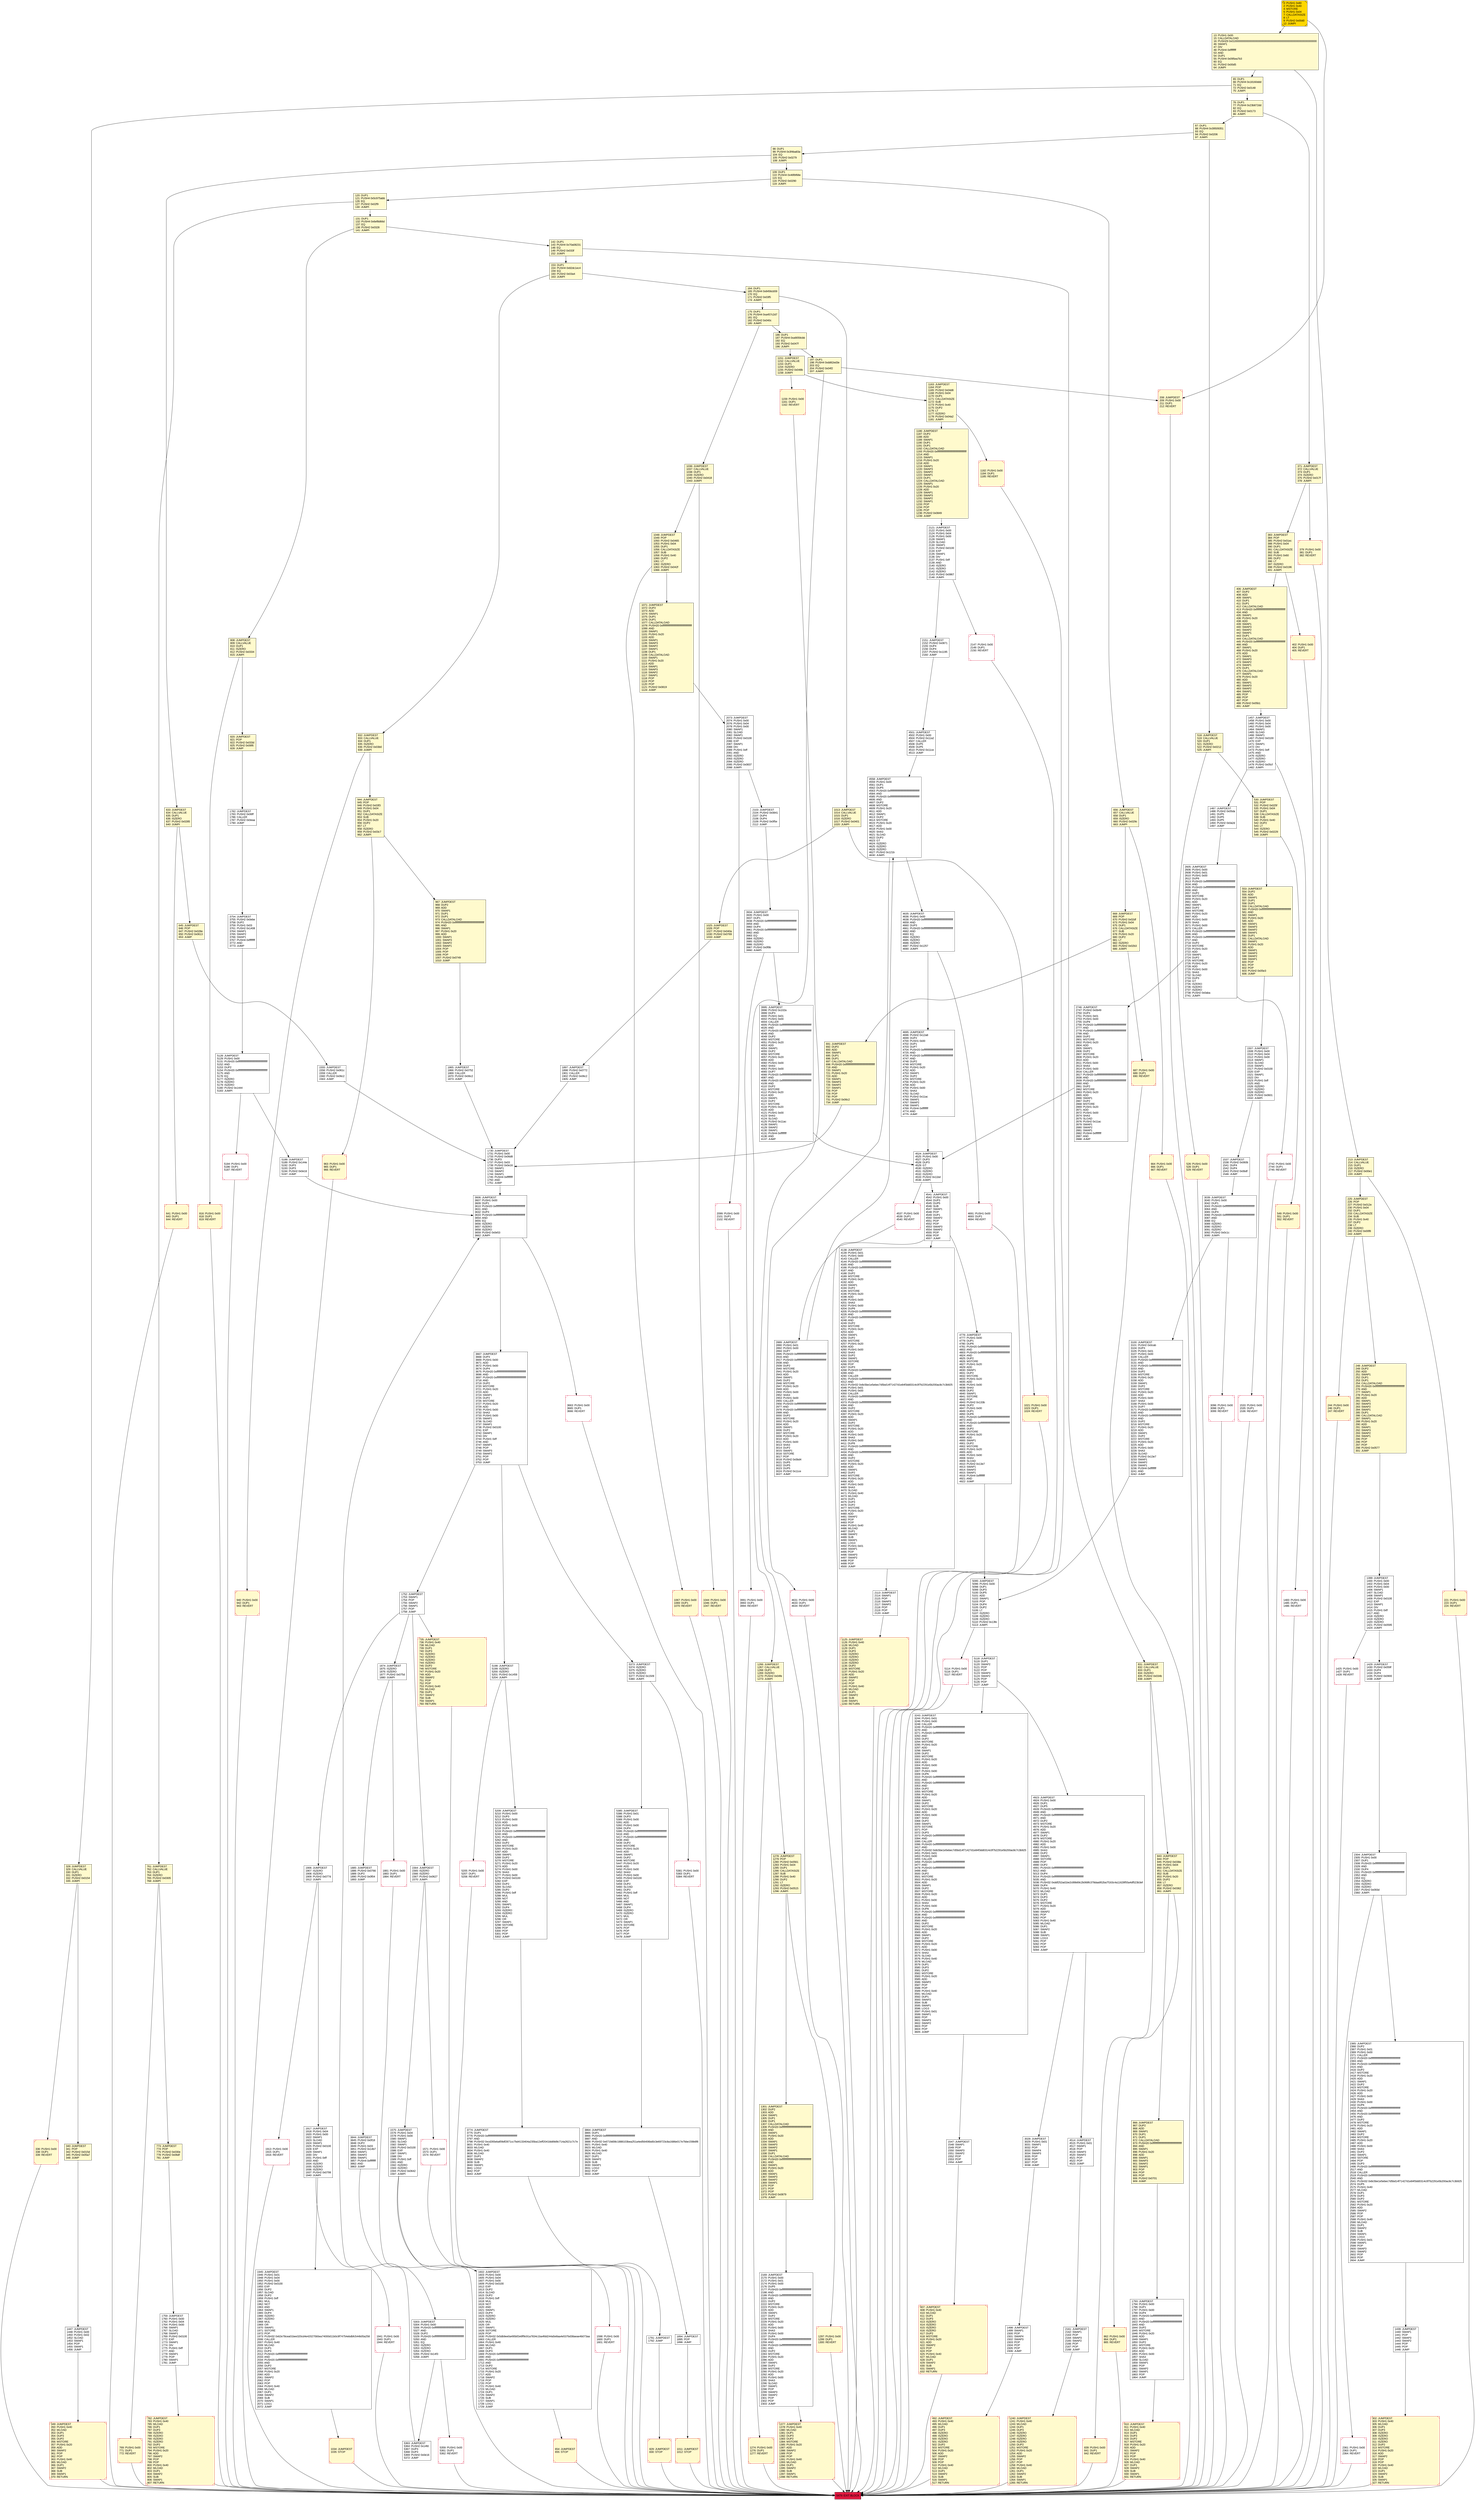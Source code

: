 digraph G {
bgcolor=transparent rankdir=UD;
node [shape=box style=filled color=black fillcolor=white fontname=arial fontcolor=black];
967 [label="967: JUMPDEST\l968: DUP2\l969: ADD\l970: SWAP1\l971: DUP1\l972: DUP1\l973: CALLDATALOAD\l974: PUSH20 0xffffffffffffffffffffffffffffffffffffffff\l995: AND\l996: SWAP1\l997: PUSH1 0x20\l999: ADD\l1000: SWAP1\l1001: SWAP3\l1002: SWAP2\l1003: SWAP1\l1004: POP\l1005: POP\l1006: POP\l1007: PUSH2 0x0749\l1010: JUMP\l" fillcolor=lemonchiffon ];
1278 [label="1278: JUMPDEST\l1279: POP\l1280: PUSH2 0x0561\l1283: PUSH1 0x04\l1285: DUP1\l1286: CALLDATASIZE\l1287: SUB\l1288: PUSH1 0x40\l1290: DUP2\l1291: LT\l1292: ISZERO\l1293: PUSH2 0x0515\l1296: JUMPI\l" fillcolor=lemonchiffon ];
213 [label="213: JUMPDEST\l214: CALLVALUE\l215: DUP1\l216: ISZERO\l217: PUSH2 0x00e1\l220: JUMPI\l" fillcolor=lemonchiffon ];
406 [label="406: JUMPDEST\l407: DUP2\l408: ADD\l409: SWAP1\l410: DUP1\l411: DUP1\l412: CALLDATALOAD\l413: PUSH20 0xffffffffffffffffffffffffffffffffffffffff\l434: AND\l435: SWAP1\l436: PUSH1 0x20\l438: ADD\l439: SWAP1\l440: SWAP3\l441: SWAP2\l442: SWAP1\l443: DUP1\l444: CALLDATALOAD\l445: PUSH20 0xffffffffffffffffffffffffffffffffffffffff\l466: AND\l467: SWAP1\l468: PUSH1 0x20\l470: ADD\l471: SWAP1\l472: SWAP3\l473: SWAP2\l474: SWAP1\l475: DUP1\l476: CALLDATALOAD\l477: SWAP1\l478: PUSH1 0x20\l480: ADD\l481: SWAP1\l482: SWAP3\l483: SWAP2\l484: SWAP1\l485: POP\l486: POP\l487: POP\l488: PUSH2 0x05b1\l491: JUMP\l" fillcolor=lemonchiffon ];
1759 [label="1759: JUMPDEST\l1760: PUSH1 0x00\l1762: PUSH1 0x04\l1764: PUSH1 0x00\l1766: SWAP1\l1767: SLOAD\l1768: SWAP1\l1769: PUSH2 0x0100\l1772: EXP\l1773: SWAP1\l1774: DIV\l1775: PUSH1 0xff\l1777: AND\l1778: SWAP1\l1779: POP\l1780: SWAP1\l1781: JUMP\l" ];
4514 [label="4514: JUMPDEST\l4515: PUSH1 0x01\l4517: SWAP1\l4518: POP\l4519: SWAP3\l4520: SWAP2\l4521: POP\l4522: POP\l4523: JUMP\l" ];
1602 [label="1602: JUMPDEST\l1603: PUSH1 0x00\l1605: PUSH1 0x04\l1607: PUSH1 0x00\l1609: PUSH2 0x0100\l1612: EXP\l1613: DUP2\l1614: SLOAD\l1615: DUP2\l1616: PUSH1 0xff\l1618: MUL\l1619: NOT\l1620: AND\l1621: SWAP1\l1622: DUP4\l1623: ISZERO\l1624: ISZERO\l1625: MUL\l1626: OR\l1627: SWAP1\l1628: SSTORE\l1629: POP\l1630: PUSH32 0x5db9ee0a495bf2e6ff9c91a7834c1ba4fdd244a5e8aa4e537bd38aeae4b073aa\l1663: CALLER\l1664: PUSH1 0x40\l1666: MLOAD\l1667: DUP1\l1668: DUP3\l1669: PUSH20 0xffffffffffffffffffffffffffffffffffffffff\l1690: AND\l1691: PUSH20 0xffffffffffffffffffffffffffffffffffffffff\l1712: AND\l1713: DUP2\l1714: MSTORE\l1715: PUSH1 0x20\l1717: ADD\l1718: SWAP2\l1719: POP\l1720: POP\l1721: PUSH1 0x40\l1723: MLOAD\l1724: DUP1\l1725: SWAP2\l1726: SUB\l1727: SWAP1\l1728: LOG1\l1729: JUMP\l" ];
940 [label="940: PUSH1 0x00\l942: DUP1\l943: REVERT\l" fillcolor=lemonchiffon shape=Msquare color=crimson ];
687 [label="687: PUSH1 0x00\l689: DUP1\l690: REVERT\l" fillcolor=lemonchiffon shape=Msquare color=crimson ];
1917 [label="1917: JUMPDEST\l1918: PUSH1 0x04\l1920: PUSH1 0x00\l1922: SWAP1\l1923: SLOAD\l1924: SWAP1\l1925: PUSH2 0x0100\l1928: EXP\l1929: SWAP1\l1930: DIV\l1931: PUSH1 0xff\l1933: AND\l1934: ISZERO\l1935: ISZERO\l1936: ISZERO\l1937: PUSH2 0x0799\l1940: JUMPI\l" ];
302 [label="302: JUMPDEST\l303: PUSH1 0x40\l305: MLOAD\l306: DUP1\l307: DUP3\l308: ISZERO\l309: ISZERO\l310: ISZERO\l311: ISZERO\l312: DUP2\l313: MSTORE\l314: PUSH1 0x20\l316: ADD\l317: SWAP2\l318: POP\l319: POP\l320: PUSH1 0x40\l322: MLOAD\l323: DUP1\l324: SWAP2\l325: SUB\l326: SWAP1\l327: RETURN\l" fillcolor=lemonchiffon shape=Msquare color=crimson ];
383 [label="383: JUMPDEST\l384: POP\l385: PUSH2 0x01ec\l388: PUSH1 0x04\l390: DUP1\l391: CALLDATASIZE\l392: SUB\l393: PUSH1 0x60\l395: DUP2\l396: LT\l397: ISZERO\l398: PUSH2 0x0196\l401: JUMPI\l" fillcolor=lemonchiffon ];
13 [label="13: PUSH1 0x00\l15: CALLDATALOAD\l16: PUSH29 0x0100000000000000000000000000000000000000000000000000000000\l46: SWAP1\l47: DIV\l48: PUSH4 0xffffffff\l53: AND\l54: DUP1\l55: PUSH4 0x095ea7b3\l60: EQ\l61: PUSH2 0x00d5\l64: JUMPI\l" fillcolor=lemonchiffon ];
1537 [label="1537: JUMPDEST\l1538: PUSH2 0x060b\l1541: DUP4\l1542: DUP4\l1543: PUSH2 0x0bdf\l1546: JUMP\l" ];
2742 [label="2742: PUSH1 0x00\l2744: DUP1\l2745: REVERT\l" shape=Msquare color=crimson ];
4537 [label="4537: PUSH1 0x00\l4539: DUP1\l4540: REVERT\l" shape=Msquare color=crimson ];
654 [label="654: JUMPDEST\l655: STOP\l" fillcolor=lemonchiffon shape=Msquare color=crimson ];
641 [label="641: PUSH1 0x00\l643: DUP1\l644: REVERT\l" fillcolor=lemonchiffon shape=Msquare color=crimson ];
5128 [label="5128: JUMPDEST\l5129: PUSH1 0x00\l5131: PUSH20 0xffffffffffffffffffffffffffffffffffffffff\l5152: AND\l5153: DUP2\l5154: PUSH20 0xffffffffffffffffffffffffffffffffffffffff\l5175: AND\l5176: EQ\l5177: ISZERO\l5178: ISZERO\l5179: ISZERO\l5180: PUSH2 0x1444\l5183: JUMPI\l" ];
1159 [label="1159: PUSH1 0x00\l1161: DUP1\l1162: REVERT\l" fillcolor=lemonchiffon shape=Msquare color=crimson ];
656 [label="656: JUMPDEST\l657: CALLVALUE\l658: DUP1\l659: ISZERO\l660: PUSH2 0x029c\l663: JUMPI\l" fillcolor=lemonchiffon ];
248 [label="248: JUMPDEST\l249: DUP2\l250: ADD\l251: SWAP1\l252: DUP1\l253: DUP1\l254: CALLDATALOAD\l255: PUSH20 0xffffffffffffffffffffffffffffffffffffffff\l276: AND\l277: SWAP1\l278: PUSH1 0x20\l280: ADD\l281: SWAP1\l282: SWAP3\l283: SWAP2\l284: SWAP1\l285: DUP1\l286: CALLDATALOAD\l287: SWAP1\l288: PUSH1 0x20\l290: ADD\l291: SWAP1\l292: SWAP3\l293: SWAP2\l294: SWAP1\l295: POP\l296: POP\l297: POP\l298: PUSH2 0x0577\l301: JUMP\l" fillcolor=lemonchiffon ];
866 [label="866: JUMPDEST\l867: DUP2\l868: ADD\l869: SWAP1\l870: DUP1\l871: DUP1\l872: CALLDATALOAD\l873: PUSH20 0xffffffffffffffffffffffffffffffffffffffff\l894: AND\l895: SWAP1\l896: PUSH1 0x20\l898: ADD\l899: SWAP1\l900: SWAP3\l901: SWAP2\l902: SWAP1\l903: POP\l904: POP\l905: POP\l906: PUSH2 0x0701\l909: JUMP\l" fillcolor=lemonchiffon ];
3864 [label="3864: JUMPDEST\l3865: DUP1\l3866: PUSH20 0xffffffffffffffffffffffffffffffffffffffff\l3887: AND\l3888: PUSH32 0x6719d08c1888103bea251a4ed56406bd0c3e69723c8a1686e017e7bbe159b6f8\l3921: PUSH1 0x40\l3923: MLOAD\l3924: PUSH1 0x40\l3926: MLOAD\l3927: DUP1\l3928: SWAP2\l3929: SUB\l3930: SWAP1\l3931: LOG2\l3932: POP\l3933: JUMP\l" ];
1782 [label="1782: JUMPDEST\l1783: PUSH2 0x06ff\l1786: CALLER\l1787: PUSH2 0x0eaa\l1790: JUMP\l" ];
1425 [label="1425: PUSH1 0x00\l1427: DUP1\l1428: REVERT\l" shape=Msquare color=crimson ];
782 [label="782: JUMPDEST\l783: PUSH1 0x40\l785: MLOAD\l786: DUP1\l787: DUP3\l788: ISZERO\l789: ISZERO\l790: ISZERO\l791: ISZERO\l792: DUP2\l793: MSTORE\l794: PUSH1 0x20\l796: ADD\l797: SWAP2\l798: POP\l799: POP\l800: PUSH1 0x40\l802: MLOAD\l803: DUP1\l804: SWAP2\l805: SUB\l806: SWAP1\l807: RETURN\l" fillcolor=lemonchiffon shape=Msquare color=crimson ];
402 [label="402: PUSH1 0x00\l404: DUP1\l405: REVERT\l" fillcolor=lemonchiffon shape=Msquare color=crimson ];
1941 [label="1941: PUSH1 0x00\l1943: DUP1\l1944: REVERT\l" shape=Msquare color=crimson ];
164 [label="164: DUP1\l165: PUSH4 0x8456cb59\l170: EQ\l171: PUSH2 0x03f5\l174: JUMPI\l" fillcolor=lemonchiffon ];
225 [label="225: JUMPDEST\l226: POP\l227: PUSH2 0x012e\l230: PUSH1 0x04\l232: DUP1\l233: CALLDATASIZE\l234: SUB\l235: PUSH1 0x40\l237: DUP2\l238: LT\l239: ISZERO\l240: PUSH2 0x00f8\l243: JUMPI\l" fillcolor=lemonchiffon ];
1906 [label="1906: JUMPDEST\l1907: ISZERO\l1908: ISZERO\l1909: PUSH2 0x077d\l1912: JUMPI\l" ];
1399 [label="1399: JUMPDEST\l1400: PUSH1 0x00\l1402: PUSH1 0x04\l1404: PUSH1 0x00\l1406: SWAP1\l1407: SLOAD\l1408: SWAP1\l1409: PUSH2 0x0100\l1412: EXP\l1413: SWAP1\l1414: DIV\l1415: PUSH1 0xff\l1417: AND\l1418: ISZERO\l1419: ISZERO\l1420: ISZERO\l1421: PUSH2 0x0595\l1424: JUMPI\l" ];
3934 [label="3934: JUMPDEST\l3935: PUSH1 0x00\l3937: DUP1\l3938: PUSH20 0xffffffffffffffffffffffffffffffffffffffff\l3959: AND\l3960: DUP4\l3961: PUSH20 0xffffffffffffffffffffffffffffffffffffffff\l3982: AND\l3983: EQ\l3984: ISZERO\l3985: ISZERO\l3986: ISZERO\l3987: PUSH2 0x0f9b\l3990: JUMPI\l" ];
3991 [label="3991: PUSH1 0x00\l3993: DUP1\l3994: REVERT\l" shape=Msquare color=crimson ];
1071 [label="1071: JUMPDEST\l1072: DUP2\l1073: ADD\l1074: SWAP1\l1075: DUP1\l1076: DUP1\l1077: CALLDATALOAD\l1078: PUSH20 0xffffffffffffffffffffffffffffffffffffffff\l1099: AND\l1100: SWAP1\l1101: PUSH1 0x20\l1103: ADD\l1104: SWAP1\l1105: SWAP3\l1106: SWAP2\l1107: SWAP1\l1108: DUP1\l1109: CALLDATALOAD\l1110: SWAP1\l1111: PUSH1 0x20\l1113: ADD\l1114: SWAP1\l1115: SWAP3\l1116: SWAP2\l1117: SWAP1\l1118: POP\l1119: POP\l1120: POP\l1121: PUSH2 0x0819\l1124: JUMP\l" fillcolor=lemonchiffon ];
664 [label="664: PUSH1 0x00\l666: DUP1\l667: REVERT\l" fillcolor=lemonchiffon shape=Msquare color=crimson ];
5303 [label="5303: JUMPDEST\l5304: PUSH1 0x00\l5306: PUSH20 0xffffffffffffffffffffffffffffffffffffffff\l5327: AND\l5328: DUP2\l5329: PUSH20 0xffffffffffffffffffffffffffffffffffffffff\l5350: AND\l5351: EQ\l5352: ISZERO\l5353: ISZERO\l5354: ISZERO\l5355: PUSH2 0x14f3\l5358: JUMPI\l" ];
910 [label="910: JUMPDEST\l911: PUSH1 0x40\l913: MLOAD\l914: DUP1\l915: DUP3\l916: DUP2\l917: MSTORE\l918: PUSH1 0x20\l920: ADD\l921: SWAP2\l922: POP\l923: POP\l924: PUSH1 0x40\l926: MLOAD\l927: DUP1\l928: SWAP2\l929: SUB\l930: SWAP1\l931: RETURN\l" fillcolor=lemonchiffon shape=Msquare color=crimson ];
1182 [label="1182: PUSH1 0x00\l1184: DUP1\l1185: REVERT\l" fillcolor=lemonchiffon shape=Msquare color=crimson ];
1439 [label="1439: JUMPDEST\l1440: SWAP1\l1441: POP\l1442: SWAP3\l1443: SWAP2\l1444: POP\l1445: POP\l1446: JUMP\l" ];
1025 [label="1025: JUMPDEST\l1026: POP\l1027: PUSH2 0x040a\l1030: PUSH2 0x0769\l1033: JUMP\l" fillcolor=lemonchiffon ];
1894 [label="1894: JUMPDEST\l1895: POP\l1896: JUMP\l" ];
175 [label="175: DUP1\l176: PUSH4 0xa457c2d7\l181: EQ\l182: PUSH2 0x040c\l185: JUMPI\l" fillcolor=lemonchiffon ];
1865 [label="1865: JUMPDEST\l1866: PUSH2 0x0752\l1869: CALLER\l1870: PUSH2 0x06c2\l1873: JUMP\l" ];
1507 [label="1507: JUMPDEST\l1508: PUSH1 0x00\l1510: PUSH1 0x04\l1512: PUSH1 0x00\l1514: SWAP1\l1515: SLOAD\l1516: SWAP1\l1517: PUSH2 0x0100\l1520: EXP\l1521: SWAP1\l1522: DIV\l1523: PUSH1 0xff\l1525: AND\l1526: ISZERO\l1527: ISZERO\l1528: ISZERO\l1529: PUSH2 0x0601\l1532: JUMPI\l" ];
773 [label="773: JUMPDEST\l774: POP\l775: PUSH2 0x030e\l778: PUSH2 0x06df\l781: JUMP\l" fillcolor=lemonchiffon ];
2121 [label="2121: JUMPDEST\l2122: PUSH1 0x00\l2124: PUSH1 0x04\l2126: PUSH1 0x00\l2128: SWAP1\l2129: SLOAD\l2130: SWAP1\l2131: PUSH2 0x0100\l2134: EXP\l2135: SWAP1\l2136: DIV\l2137: PUSH1 0xff\l2139: AND\l2140: ISZERO\l2141: ISZERO\l2142: ISZERO\l2143: PUSH2 0x0867\l2146: JUMPI\l" ];
518 [label="518: JUMPDEST\l519: CALLVALUE\l520: DUP1\l521: ISZERO\l522: PUSH2 0x0212\l525: JUMPI\l" fillcolor=lemonchiffon ];
1885 [label="1885: JUMPDEST\l1886: PUSH2 0x0766\l1889: DUP2\l1890: PUSH2 0x0f04\l1893: JUMP\l" ];
3774 [label="3774: JUMPDEST\l3775: DUP1\l3776: PUSH20 0xffffffffffffffffffffffffffffffffffffffff\l3797: AND\l3798: PUSH32 0xcd265ebaf09df2871cc7bd4133404a235ba12eff2041bb89d9c714a2621c7c7e\l3831: PUSH1 0x40\l3833: MLOAD\l3834: PUSH1 0x40\l3836: MLOAD\l3837: DUP1\l3838: SWAP2\l3839: SUB\l3840: SWAP1\l3841: LOG2\l3842: POP\l3843: JUMP\l" ];
5359 [label="5359: PUSH1 0x00\l5361: DUP1\l5362: REVERT\l" shape=Msquare color=crimson ];
645 [label="645: JUMPDEST\l646: POP\l647: PUSH2 0x028e\l650: PUSH2 0x0613\l653: JUMP\l" fillcolor=lemonchiffon ];
98 [label="98: DUP1\l99: PUSH4 0x3f4ba83a\l104: EQ\l105: PUSH2 0x0279\l108: JUMPI\l" fillcolor=lemonchiffon ];
244 [label="244: PUSH1 0x00\l246: DUP1\l247: REVERT\l" fillcolor=lemonchiffon shape=Msquare color=crimson ];
1125 [label="1125: JUMPDEST\l1126: PUSH1 0x40\l1128: MLOAD\l1129: DUP1\l1130: DUP3\l1131: ISZERO\l1132: ISZERO\l1133: ISZERO\l1134: ISZERO\l1135: DUP2\l1136: MSTORE\l1137: PUSH1 0x20\l1139: ADD\l1140: SWAP2\l1141: POP\l1142: POP\l1143: PUSH1 0x40\l1145: MLOAD\l1146: DUP1\l1147: SWAP2\l1148: SUB\l1149: SWAP1\l1150: RETURN\l" fillcolor=lemonchiffon shape=Msquare color=crimson ];
340 [label="340: JUMPDEST\l341: POP\l342: PUSH2 0x015d\l345: PUSH2 0x05a7\l348: JUMP\l" fillcolor=lemonchiffon ];
1874 [label="1874: JUMPDEST\l1875: ISZERO\l1876: ISZERO\l1877: PUSH2 0x075d\l1880: JUMPI\l" ];
1274 [label="1274: PUSH1 0x00\l1276: DUP1\l1277: REVERT\l" fillcolor=lemonchiffon shape=Msquare color=crimson ];
5114 [label="5114: PUSH1 0x00\l5116: DUP1\l5117: REVERT\l" shape=Msquare color=crimson ];
1021 [label="1021: PUSH1 0x00\l1023: DUP1\l1024: REVERT\l" fillcolor=lemonchiffon shape=Msquare color=crimson ];
1533 [label="1533: PUSH1 0x00\l1535: DUP1\l1536: REVERT\l" shape=Msquare color=crimson ];
109 [label="109: DUP1\l110: PUSH4 0x46fbf68e\l115: EQ\l116: PUSH2 0x0290\l119: JUMPI\l" fillcolor=lemonchiffon ];
2103 [label="2103: JUMPDEST\l2104: PUSH2 0x0841\l2107: DUP4\l2108: DUP4\l2109: PUSH2 0x0f5e\l2112: JUMP\l" ];
963 [label="963: PUSH1 0x00\l965: DUP1\l966: REVERT\l" fillcolor=lemonchiffon shape=Msquare color=crimson ];
0 [label="0: PUSH1 0x80\l2: PUSH1 0x40\l4: MSTORE\l5: PUSH1 0x04\l7: CALLDATASIZE\l8: LT\l9: PUSH2 0x00d0\l12: JUMPI\l" fillcolor=lemonchiffon shape=Msquare fillcolor=gold ];
607 [label="607: JUMPDEST\l608: PUSH1 0x40\l610: MLOAD\l611: DUP1\l612: DUP3\l613: ISZERO\l614: ISZERO\l615: ISZERO\l616: ISZERO\l617: DUP2\l618: MSTORE\l619: PUSH1 0x20\l621: ADD\l622: SWAP2\l623: POP\l624: POP\l625: PUSH1 0x40\l627: MLOAD\l628: DUP1\l629: SWAP2\l630: SUB\l631: SWAP1\l632: RETURN\l" fillcolor=lemonchiffon shape=Msquare color=crimson ];
3995 [label="3995: JUMPDEST\l3996: PUSH2 0x102a\l3999: DUP3\l4000: PUSH1 0x01\l4002: PUSH1 0x00\l4004: CALLER\l4005: PUSH20 0xffffffffffffffffffffffffffffffffffffffff\l4026: AND\l4027: PUSH20 0xffffffffffffffffffffffffffffffffffffffff\l4048: AND\l4049: DUP2\l4050: MSTORE\l4051: PUSH1 0x20\l4053: ADD\l4054: SWAP1\l4055: DUP2\l4056: MSTORE\l4057: PUSH1 0x20\l4059: ADD\l4060: PUSH1 0x00\l4062: SHA3\l4063: PUSH1 0x00\l4065: DUP7\l4066: PUSH20 0xffffffffffffffffffffffffffffffffffffffff\l4087: AND\l4088: PUSH20 0xffffffffffffffffffffffffffffffffffffffff\l4109: AND\l4110: DUP2\l4111: MSTORE\l4112: PUSH1 0x20\l4114: ADD\l4115: SWAP1\l4116: DUP2\l4117: MSTORE\l4118: PUSH1 0x20\l4120: ADD\l4121: PUSH1 0x00\l4123: SHA3\l4124: SLOAD\l4125: PUSH2 0x11ac\l4128: SWAP1\l4129: SWAP2\l4130: SWAP1\l4131: PUSH4 0xffffffff\l4136: AND\l4137: JUMP\l" ];
1457 [label="1457: JUMPDEST\l1458: PUSH1 0x00\l1460: PUSH1 0x04\l1462: PUSH1 0x00\l1464: SWAP1\l1465: SLOAD\l1466: SWAP1\l1467: PUSH2 0x0100\l1470: EXP\l1471: SWAP1\l1472: DIV\l1473: PUSH1 0xff\l1475: AND\l1476: ISZERO\l1477: ISZERO\l1478: ISZERO\l1479: PUSH2 0x05cf\l1482: JUMPI\l" ];
5479 [label="5479: EXIT BLOCK\l" fillcolor=crimson ];
1011 [label="1011: JUMPDEST\l1012: STOP\l" fillcolor=lemonchiffon shape=Msquare color=crimson ];
5095 [label="5095: JUMPDEST\l5096: PUSH1 0x00\l5098: DUP1\l5099: DUP3\l5100: DUP5\l5101: ADD\l5102: SWAP1\l5103: POP\l5104: DUP4\l5105: DUP2\l5106: LT\l5107: ISZERO\l5108: ISZERO\l5109: ISZERO\l5110: PUSH2 0x13fe\l5113: JUMPI\l" ];
131 [label="131: DUP1\l132: PUSH4 0x6ef8d66d\l137: EQ\l138: PUSH2 0x0328\l141: JUMPI\l" fillcolor=lemonchiffon ];
4524 [label="4524: JUMPDEST\l4525: PUSH1 0x00\l4527: DUP3\l4528: DUP3\l4529: GT\l4530: ISZERO\l4531: ISZERO\l4532: ISZERO\l4533: PUSH2 0x11bd\l4536: JUMPI\l" ];
3243 [label="3243: JUMPDEST\l3244: PUSH1 0x01\l3246: PUSH1 0x00\l3248: CALLER\l3249: PUSH20 0xffffffffffffffffffffffffffffffffffffffff\l3270: AND\l3271: PUSH20 0xffffffffffffffffffffffffffffffffffffffff\l3292: AND\l3293: DUP2\l3294: MSTORE\l3295: PUSH1 0x20\l3297: ADD\l3298: SWAP1\l3299: DUP2\l3300: MSTORE\l3301: PUSH1 0x20\l3303: ADD\l3304: PUSH1 0x00\l3306: SHA3\l3307: PUSH1 0x00\l3309: DUP6\l3310: PUSH20 0xffffffffffffffffffffffffffffffffffffffff\l3331: AND\l3332: PUSH20 0xffffffffffffffffffffffffffffffffffffffff\l3353: AND\l3354: DUP2\l3355: MSTORE\l3356: PUSH1 0x20\l3358: ADD\l3359: SWAP1\l3360: DUP2\l3361: MSTORE\l3362: PUSH1 0x20\l3364: ADD\l3365: PUSH1 0x00\l3367: SHA3\l3368: DUP2\l3369: SWAP1\l3370: SSTORE\l3371: POP\l3372: DUP3\l3373: PUSH20 0xffffffffffffffffffffffffffffffffffffffff\l3394: AND\l3395: CALLER\l3396: PUSH20 0xffffffffffffffffffffffffffffffffffffffff\l3417: AND\l3418: PUSH32 0x8c5be1e5ebec7d5bd14f71427d1e84f3dd0314c0f7b2291e5b200ac8c7c3b925\l3451: PUSH1 0x01\l3453: PUSH1 0x00\l3455: CALLER\l3456: PUSH20 0xffffffffffffffffffffffffffffffffffffffff\l3477: AND\l3478: PUSH20 0xffffffffffffffffffffffffffffffffffffffff\l3499: AND\l3500: DUP2\l3501: MSTORE\l3502: PUSH1 0x20\l3504: ADD\l3505: SWAP1\l3506: DUP2\l3507: MSTORE\l3508: PUSH1 0x20\l3510: ADD\l3511: PUSH1 0x00\l3513: SHA3\l3514: PUSH1 0x00\l3516: DUP8\l3517: PUSH20 0xffffffffffffffffffffffffffffffffffffffff\l3538: AND\l3539: PUSH20 0xffffffffffffffffffffffffffffffffffffffff\l3560: AND\l3561: DUP2\l3562: MSTORE\l3563: PUSH1 0x20\l3565: ADD\l3566: SWAP1\l3567: DUP2\l3568: MSTORE\l3569: PUSH1 0x20\l3571: ADD\l3572: PUSH1 0x00\l3574: SHA3\l3575: SLOAD\l3576: PUSH1 0x40\l3578: MLOAD\l3579: DUP1\l3580: DUP3\l3581: DUP2\l3582: MSTORE\l3583: PUSH1 0x20\l3585: ADD\l3586: SWAP2\l3587: POP\l3588: POP\l3589: PUSH1 0x40\l3591: MLOAD\l3592: DUP1\l3593: SWAP2\l3594: SUB\l3595: SWAP1\l3596: LOG3\l3597: PUSH1 0x01\l3599: SWAP1\l3600: POP\l3601: SWAP3\l3602: SWAP2\l3603: POP\l3604: POP\l3605: JUMP\l" ];
1483 [label="1483: PUSH1 0x00\l1485: DUP1\l1486: REVERT\l" shape=Msquare color=crimson ];
87 [label="87: DUP1\l88: PUSH4 0x39509351\l93: EQ\l94: PUSH2 0x0206\l97: JUMPI\l" fillcolor=lemonchiffon ];
1447 [label="1447: JUMPDEST\l1448: PUSH1 0x00\l1450: PUSH1 0x02\l1452: SLOAD\l1453: SWAP1\l1454: POP\l1455: SWAP1\l1456: JUMP\l" ];
1752 [label="1752: JUMPDEST\l1753: SWAP1\l1754: POP\l1755: SWAP2\l1756: SWAP1\l1757: POP\l1758: JUMP\l" ];
3754 [label="3754: JUMPDEST\l3755: PUSH2 0x0ebe\l3758: DUP2\l3759: PUSH1 0x03\l3761: PUSH2 0x1408\l3764: SWAP1\l3765: SWAP2\l3766: SWAP1\l3767: PUSH4 0xffffffff\l3772: AND\l3773: JUMP\l" ];
2073 [label="2073: JUMPDEST\l2074: PUSH1 0x00\l2076: PUSH1 0x04\l2078: PUSH1 0x00\l2080: SWAP1\l2081: SLOAD\l2082: SWAP1\l2083: PUSH2 0x0100\l2086: EXP\l2087: SWAP1\l2088: DIV\l2089: PUSH1 0xff\l2091: AND\l2092: ISZERO\l2093: ISZERO\l2094: ISZERO\l2095: PUSH2 0x0837\l2098: JUMPI\l" ];
120 [label="120: DUP1\l121: PUSH4 0x5c975abb\l126: EQ\l127: PUSH2 0x02f9\l130: JUMPI\l" fillcolor=lemonchiffon ];
1013 [label="1013: JUMPDEST\l1014: CALLVALUE\l1015: DUP1\l1016: ISZERO\l1017: PUSH2 0x0401\l1020: JUMPI\l" fillcolor=lemonchiffon ];
221 [label="221: PUSH1 0x00\l223: DUP1\l224: REVERT\l" fillcolor=lemonchiffon shape=Msquare color=crimson ];
5209 [label="5209: JUMPDEST\l5210: PUSH1 0x00\l5212: DUP3\l5213: PUSH1 0x00\l5215: ADD\l5216: PUSH1 0x00\l5218: DUP4\l5219: PUSH20 0xffffffffffffffffffffffffffffffffffffffff\l5240: AND\l5241: PUSH20 0xffffffffffffffffffffffffffffffffffffffff\l5262: AND\l5263: DUP2\l5264: MSTORE\l5265: PUSH1 0x20\l5267: ADD\l5268: SWAP1\l5269: DUP2\l5270: MSTORE\l5271: PUSH1 0x20\l5273: ADD\l5274: PUSH1 0x00\l5276: SHA3\l5277: PUSH1 0x00\l5279: PUSH2 0x0100\l5282: EXP\l5283: DUP2\l5284: SLOAD\l5285: DUP2\l5286: PUSH1 0xff\l5288: MUL\l5289: NOT\l5290: AND\l5291: SWAP1\l5292: DUP4\l5293: ISZERO\l5294: ISZERO\l5295: MUL\l5296: OR\l5297: SWAP1\l5298: SSTORE\l5299: POP\l5300: POP\l5301: POP\l5302: JUMP\l" ];
5198 [label="5198: JUMPDEST\l5199: ISZERO\l5200: ISZERO\l5201: PUSH2 0x1459\l5204: JUMPI\l" ];
1487 [label="1487: JUMPDEST\l1488: PUSH2 0x05da\l1491: DUP5\l1492: DUP5\l1493: DUP5\l1494: PUSH2 0x0a2d\l1497: JUMP\l" ];
1571 [label="1571: PUSH1 0x00\l1573: DUP1\l1574: REVERT\l" shape=Msquare color=crimson ];
2746 [label="2746: JUMPDEST\l2747: PUSH2 0x0b49\l2750: DUP3\l2751: PUSH1 0x01\l2753: PUSH1 0x00\l2755: DUP8\l2756: PUSH20 0xffffffffffffffffffffffffffffffffffffffff\l2777: AND\l2778: PUSH20 0xffffffffffffffffffffffffffffffffffffffff\l2799: AND\l2800: DUP2\l2801: MSTORE\l2802: PUSH1 0x20\l2804: ADD\l2805: SWAP1\l2806: DUP2\l2807: MSTORE\l2808: PUSH1 0x20\l2810: ADD\l2811: PUSH1 0x00\l2813: SHA3\l2814: PUSH1 0x00\l2816: CALLER\l2817: PUSH20 0xffffffffffffffffffffffffffffffffffffffff\l2838: AND\l2839: PUSH20 0xffffffffffffffffffffffffffffffffffffffff\l2860: AND\l2861: DUP2\l2862: MSTORE\l2863: PUSH1 0x20\l2865: ADD\l2866: SWAP1\l2867: DUP2\l2868: MSTORE\l2869: PUSH1 0x20\l2871: ADD\l2872: PUSH1 0x00\l2874: SHA3\l2875: SLOAD\l2876: PUSH2 0x11ac\l2879: SWAP1\l2880: SWAP2\l2881: SWAP1\l2882: PUSH4 0xffffffff\l2887: AND\l2888: JUMP\l" ];
549 [label="549: PUSH1 0x00\l551: DUP1\l552: REVERT\l" fillcolor=lemonchiffon shape=Msquare color=crimson ];
4558 [label="4558: JUMPDEST\l4559: PUSH1 0x00\l4561: DUP1\l4562: DUP5\l4563: PUSH20 0xffffffffffffffffffffffffffffffffffffffff\l4584: AND\l4585: PUSH20 0xffffffffffffffffffffffffffffffffffffffff\l4606: AND\l4607: DUP2\l4608: MSTORE\l4609: PUSH1 0x20\l4611: ADD\l4612: SWAP1\l4613: DUP2\l4614: MSTORE\l4615: PUSH1 0x20\l4617: ADD\l4618: PUSH1 0x00\l4620: SHA3\l4621: SLOAD\l4622: DUP2\l4623: GT\l4624: ISZERO\l4625: ISZERO\l4626: ISZERO\l4627: PUSH2 0x121b\l4630: JUMPI\l" ];
1067 [label="1067: PUSH1 0x00\l1069: DUP1\l1070: REVERT\l" fillcolor=lemonchiffon shape=Msquare color=crimson ];
3844 [label="3844: JUMPDEST\l3845: PUSH2 0x0f18\l3848: DUP2\l3849: PUSH1 0x03\l3851: PUSH2 0x14b7\l3854: SWAP1\l3855: SWAP2\l3856: SWAP1\l3857: PUSH4 0xffffffff\l3862: AND\l3863: JUMP\l" ];
4776 [label="4776: JUMPDEST\l4777: PUSH1 0x00\l4779: DUP1\l4780: DUP6\l4781: PUSH20 0xffffffffffffffffffffffffffffffffffffffff\l4802: AND\l4803: PUSH20 0xffffffffffffffffffffffffffffffffffffffff\l4824: AND\l4825: DUP2\l4826: MSTORE\l4827: PUSH1 0x20\l4829: ADD\l4830: SWAP1\l4831: DUP2\l4832: MSTORE\l4833: PUSH1 0x20\l4835: ADD\l4836: PUSH1 0x00\l4838: SHA3\l4839: DUP2\l4840: SWAP1\l4841: SSTORE\l4842: POP\l4843: PUSH2 0x133b\l4846: DUP2\l4847: PUSH1 0x00\l4849: DUP1\l4850: DUP6\l4851: PUSH20 0xffffffffffffffffffffffffffffffffffffffff\l4872: AND\l4873: PUSH20 0xffffffffffffffffffffffffffffffffffffffff\l4894: AND\l4895: DUP2\l4896: MSTORE\l4897: PUSH1 0x20\l4899: ADD\l4900: SWAP1\l4901: DUP2\l4902: MSTORE\l4903: PUSH1 0x20\l4905: ADD\l4906: PUSH1 0x00\l4908: SHA3\l4909: SLOAD\l4910: PUSH2 0x13e7\l4913: SWAP1\l4914: SWAP2\l4915: SWAP1\l4916: PUSH4 0xffffffff\l4921: AND\l4922: JUMP\l" ];
1555 [label="1555: JUMPDEST\l1556: PUSH2 0x061c\l1559: CALLER\l1560: PUSH2 0x06c2\l1563: JUMP\l" ];
1163 [label="1163: JUMPDEST\l1164: POP\l1165: PUSH2 0x04d8\l1168: PUSH1 0x04\l1170: DUP1\l1171: CALLDATASIZE\l1172: SUB\l1173: PUSH1 0x40\l1175: DUP2\l1176: LT\l1177: ISZERO\l1178: PUSH2 0x04a2\l1181: JUMPI\l" fillcolor=lemonchiffon ];
2304 [label="2304: JUMPDEST\l2305: PUSH1 0x00\l2307: DUP1\l2308: PUSH20 0xffffffffffffffffffffffffffffffffffffffff\l2329: AND\l2330: DUP4\l2331: PUSH20 0xffffffffffffffffffffffffffffffffffffffff\l2352: AND\l2353: EQ\l2354: ISZERO\l2355: ISZERO\l2356: ISZERO\l2357: PUSH2 0x093d\l2360: JUMPI\l" ];
186 [label="186: DUP1\l187: PUSH4 0xa9059cbb\l192: EQ\l193: PUSH2 0x047f\l196: JUMPI\l" fillcolor=lemonchiffon ];
816 [label="816: PUSH1 0x00\l818: DUP1\l819: REVERT\l" fillcolor=lemonchiffon shape=Msquare color=crimson ];
1564 [label="1564: JUMPDEST\l1565: ISZERO\l1566: ISZERO\l1567: PUSH2 0x0627\l1570: JUMPI\l" ];
4501 [label="4501: JUMPDEST\l4502: PUSH1 0x00\l4504: PUSH2 0x11a2\l4507: CALLER\l4508: DUP5\l4509: DUP5\l4510: PUSH2 0x11ce\l4513: JUMP\l" ];
691 [label="691: JUMPDEST\l692: DUP2\l693: ADD\l694: SWAP1\l695: DUP1\l696: DUP1\l697: CALLDATALOAD\l698: PUSH20 0xffffffffffffffffffffffffffffffffffffffff\l719: AND\l720: SWAP1\l721: PUSH1 0x20\l723: ADD\l724: SWAP1\l725: SWAP3\l726: SWAP2\l727: SWAP1\l728: POP\l729: POP\l730: POP\l731: PUSH2 0x06c2\l734: JUMP\l" fillcolor=lemonchiffon ];
1429 [label="1429: JUMPDEST\l1430: PUSH2 0x059f\l1433: DUP4\l1434: DUP4\l1435: PUSH2 0x0900\l1438: JUMP\l" ];
2099 [label="2099: PUSH1 0x00\l2101: DUP1\l2102: REVERT\l" shape=Msquare color=crimson ];
1186 [label="1186: JUMPDEST\l1187: DUP2\l1188: ADD\l1189: SWAP1\l1190: DUP1\l1191: DUP1\l1192: CALLDATALOAD\l1193: PUSH20 0xffffffffffffffffffffffffffffffffffffffff\l1214: AND\l1215: SWAP1\l1216: PUSH1 0x20\l1218: ADD\l1219: SWAP1\l1220: SWAP3\l1221: SWAP2\l1222: SWAP1\l1223: DUP1\l1224: CALLDATALOAD\l1225: SWAP1\l1226: PUSH1 0x20\l1228: ADD\l1229: SWAP1\l1230: SWAP3\l1231: SWAP2\l1232: SWAP1\l1233: POP\l1234: POP\l1235: POP\l1236: PUSH2 0x0849\l1239: JUMP\l" fillcolor=lemonchiffon ];
3039 [label="3039: JUMPDEST\l3040: PUSH1 0x00\l3042: DUP1\l3043: PUSH20 0xffffffffffffffffffffffffffffffffffffffff\l3064: AND\l3065: DUP4\l3066: PUSH20 0xffffffffffffffffffffffffffffffffffffffff\l3087: AND\l3088: EQ\l3089: ISZERO\l3090: ISZERO\l3091: ISZERO\l3092: PUSH2 0x0c1c\l3095: JUMPI\l" ];
5118 [label="5118: JUMPDEST\l5119: DUP1\l5120: SWAP2\l5121: POP\l5122: POP\l5123: SWAP3\l5124: SWAP2\l5125: POP\l5126: POP\l5127: JUMP\l" ];
1793 [label="1793: JUMPDEST\l1794: PUSH1 0x00\l1796: DUP1\l1797: PUSH1 0x00\l1799: DUP4\l1800: PUSH20 0xffffffffffffffffffffffffffffffffffffffff\l1821: AND\l1822: PUSH20 0xffffffffffffffffffffffffffffffffffffffff\l1843: AND\l1844: DUP2\l1845: MSTORE\l1846: PUSH1 0x20\l1848: ADD\l1849: SWAP1\l1850: DUP2\l1851: MSTORE\l1852: PUSH1 0x20\l1854: ADD\l1855: PUSH1 0x00\l1857: SHA3\l1858: SLOAD\l1859: SWAP1\l1860: POP\l1861: SWAP2\l1862: SWAP1\l1863: POP\l1864: JUMP\l" ];
820 [label="820: JUMPDEST\l821: POP\l822: PUSH2 0x033d\l825: PUSH2 0x06f6\l828: JUMP\l" fillcolor=lemonchiffon ];
5188 [label="5188: JUMPDEST\l5189: PUSH2 0x144e\l5192: DUP3\l5193: DUP3\l5194: PUSH2 0x0e16\l5197: JUMP\l" ];
2361 [label="2361: PUSH1 0x00\l2363: DUP1\l2364: REVERT\l" shape=Msquare color=crimson ];
553 [label="553: JUMPDEST\l554: DUP2\l555: ADD\l556: SWAP1\l557: DUP1\l558: DUP1\l559: CALLDATALOAD\l560: PUSH20 0xffffffffffffffffffffffffffffffffffffffff\l581: AND\l582: SWAP1\l583: PUSH1 0x20\l585: ADD\l586: SWAP1\l587: SWAP3\l588: SWAP2\l589: SWAP1\l590: DUP1\l591: CALLDATALOAD\l592: SWAP1\l593: PUSH1 0x20\l595: ADD\l596: SWAP1\l597: SWAP3\l598: SWAP2\l599: SWAP1\l600: POP\l601: POP\l602: POP\l603: PUSH2 0x05e3\l606: JUMP\l" fillcolor=lemonchiffon ];
1034 [label="1034: JUMPDEST\l1035: STOP\l" fillcolor=lemonchiffon shape=Msquare color=crimson ];
2605 [label="2605: JUMPDEST\l2606: PUSH1 0x00\l2608: PUSH1 0x01\l2610: PUSH1 0x00\l2612: DUP6\l2613: PUSH20 0xffffffffffffffffffffffffffffffffffffffff\l2634: AND\l2635: PUSH20 0xffffffffffffffffffffffffffffffffffffffff\l2656: AND\l2657: DUP2\l2658: MSTORE\l2659: PUSH1 0x20\l2661: ADD\l2662: SWAP1\l2663: DUP2\l2664: MSTORE\l2665: PUSH1 0x20\l2667: ADD\l2668: PUSH1 0x00\l2670: SHA3\l2671: PUSH1 0x00\l2673: CALLER\l2674: PUSH20 0xffffffffffffffffffffffffffffffffffffffff\l2695: AND\l2696: PUSH20 0xffffffffffffffffffffffffffffffffffffffff\l2717: AND\l2718: DUP2\l2719: MSTORE\l2720: PUSH1 0x20\l2722: ADD\l2723: SWAP1\l2724: DUP2\l2725: MSTORE\l2726: PUSH1 0x20\l2728: ADD\l2729: PUSH1 0x00\l2731: SHA3\l2732: SLOAD\l2733: DUP3\l2734: GT\l2735: ISZERO\l2736: ISZERO\l2737: ISZERO\l2738: PUSH2 0x0aba\l2741: JUMPI\l" ];
1498 [label="1498: JUMPDEST\l1499: SWAP1\l1500: POP\l1501: SWAP4\l1502: SWAP3\l1503: POP\l1504: POP\l1505: POP\l1506: JUMP\l" ];
1598 [label="1598: PUSH1 0x00\l1600: DUP1\l1601: REVERT\l" shape=Msquare color=crimson ];
3100 [label="3100: JUMPDEST\l3101: PUSH2 0x0cab\l3104: DUP3\l3105: PUSH1 0x01\l3107: PUSH1 0x00\l3109: CALLER\l3110: PUSH20 0xffffffffffffffffffffffffffffffffffffffff\l3131: AND\l3132: PUSH20 0xffffffffffffffffffffffffffffffffffffffff\l3153: AND\l3154: DUP2\l3155: MSTORE\l3156: PUSH1 0x20\l3158: ADD\l3159: SWAP1\l3160: DUP2\l3161: MSTORE\l3162: PUSH1 0x20\l3164: ADD\l3165: PUSH1 0x00\l3167: SHA3\l3168: PUSH1 0x00\l3170: DUP7\l3171: PUSH20 0xffffffffffffffffffffffffffffffffffffffff\l3192: AND\l3193: PUSH20 0xffffffffffffffffffffffffffffffffffffffff\l3214: AND\l3215: DUP2\l3216: MSTORE\l3217: PUSH1 0x20\l3219: ADD\l3220: SWAP1\l3221: DUP2\l3222: MSTORE\l3223: PUSH1 0x20\l3225: ADD\l3226: PUSH1 0x00\l3228: SHA3\l3229: SLOAD\l3230: PUSH2 0x13e7\l3233: SWAP1\l3234: SWAP2\l3235: SWAP1\l3236: PUSH4 0xffffffff\l3241: AND\l3242: JUMP\l" ];
769 [label="769: PUSH1 0x00\l771: DUP1\l772: REVERT\l" fillcolor=lemonchiffon shape=Msquare color=crimson ];
1266 [label="1266: JUMPDEST\l1267: CALLVALUE\l1268: DUP1\l1269: ISZERO\l1270: PUSH2 0x04fe\l1273: JUMPI\l" fillcolor=lemonchiffon ];
5381 [label="5381: PUSH1 0x00\l5383: DUP1\l5384: REVERT\l" shape=Msquare color=crimson ];
944 [label="944: JUMPDEST\l945: POP\l946: PUSH2 0x03f3\l949: PUSH1 0x04\l951: DUP1\l952: CALLDATASIZE\l953: SUB\l954: PUSH1 0x20\l956: DUP2\l957: LT\l958: ISZERO\l959: PUSH2 0x03c7\l962: JUMPI\l" fillcolor=lemonchiffon ];
829 [label="829: JUMPDEST\l830: STOP\l" fillcolor=lemonchiffon shape=Msquare color=crimson ];
1547 [label="1547: JUMPDEST\l1548: SWAP1\l1549: POP\l1550: SWAP3\l1551: SWAP2\l1552: POP\l1553: POP\l1554: JUMP\l" ];
1301 [label="1301: JUMPDEST\l1302: DUP2\l1303: ADD\l1304: SWAP1\l1305: DUP1\l1306: DUP1\l1307: CALLDATALOAD\l1308: PUSH20 0xffffffffffffffffffffffffffffffffffffffff\l1329: AND\l1330: SWAP1\l1331: PUSH1 0x20\l1333: ADD\l1334: SWAP1\l1335: SWAP3\l1336: SWAP2\l1337: SWAP1\l1338: DUP1\l1339: CALLDATALOAD\l1340: PUSH20 0xffffffffffffffffffffffffffffffffffffffff\l1361: AND\l1362: SWAP1\l1363: PUSH1 0x20\l1365: ADD\l1366: SWAP1\l1367: SWAP3\l1368: SWAP2\l1369: SWAP1\l1370: POP\l1371: POP\l1372: POP\l1373: PUSH2 0x0879\l1376: JUMP\l" fillcolor=lemonchiffon ];
526 [label="526: PUSH1 0x00\l528: DUP1\l529: REVERT\l" fillcolor=lemonchiffon shape=Msquare color=crimson ];
1297 [label="1297: PUSH1 0x00\l1299: DUP1\l1300: REVERT\l" fillcolor=lemonchiffon shape=Msquare color=crimson ];
4695 [label="4695: JUMPDEST\l4696: PUSH2 0x12a8\l4699: DUP2\l4700: PUSH1 0x00\l4702: DUP1\l4703: DUP7\l4704: PUSH20 0xffffffffffffffffffffffffffffffffffffffff\l4725: AND\l4726: PUSH20 0xffffffffffffffffffffffffffffffffffffffff\l4747: AND\l4748: DUP2\l4749: MSTORE\l4750: PUSH1 0x20\l4752: ADD\l4753: SWAP1\l4754: DUP2\l4755: MSTORE\l4756: PUSH1 0x20\l4758: ADD\l4759: PUSH1 0x00\l4761: SHA3\l4762: SLOAD\l4763: PUSH2 0x11ac\l4766: SWAP1\l4767: SWAP2\l4768: SWAP1\l4769: PUSH4 0xffffffff\l4774: AND\l4775: JUMP\l" ];
831 [label="831: JUMPDEST\l832: CALLVALUE\l833: DUP1\l834: ISZERO\l835: PUSH2 0x034b\l838: JUMPI\l" fillcolor=lemonchiffon ];
2889 [label="2889: JUMPDEST\l2890: PUSH1 0x01\l2892: PUSH1 0x00\l2894: DUP7\l2895: PUSH20 0xffffffffffffffffffffffffffffffffffffffff\l2916: AND\l2917: PUSH20 0xffffffffffffffffffffffffffffffffffffffff\l2938: AND\l2939: DUP2\l2940: MSTORE\l2941: PUSH1 0x20\l2943: ADD\l2944: SWAP1\l2945: DUP2\l2946: MSTORE\l2947: PUSH1 0x20\l2949: ADD\l2950: PUSH1 0x00\l2952: SHA3\l2953: PUSH1 0x00\l2955: CALLER\l2956: PUSH20 0xffffffffffffffffffffffffffffffffffffffff\l2977: AND\l2978: PUSH20 0xffffffffffffffffffffffffffffffffffffffff\l2999: AND\l3000: DUP2\l3001: MSTORE\l3002: PUSH1 0x20\l3004: ADD\l3005: SWAP1\l3006: DUP2\l3007: MSTORE\l3008: PUSH1 0x20\l3010: ADD\l3011: PUSH1 0x00\l3013: SHA3\l3014: DUP2\l3015: SWAP1\l3016: SSTORE\l3017: POP\l3018: PUSH2 0x0bd4\l3021: DUP5\l3022: DUP5\l3023: DUP5\l3024: PUSH2 0x11ce\l3027: JUMP\l" ];
197 [label="197: DUP1\l198: PUSH4 0xdd62ed3e\l203: EQ\l204: PUSH2 0x04f2\l207: JUMPI\l" fillcolor=lemonchiffon ];
1044 [label="1044: PUSH1 0x00\l1046: DUP1\l1047: REVERT\l" fillcolor=lemonchiffon shape=Msquare color=crimson ];
808 [label="808: JUMPDEST\l809: CALLVALUE\l810: DUP1\l811: ISZERO\l812: PUSH2 0x0334\l815: JUMPI\l" fillcolor=lemonchiffon ];
4631 [label="4631: PUSH1 0x00\l4633: DUP1\l4634: REVERT\l" shape=Msquare color=crimson ];
3096 [label="3096: PUSH1 0x00\l3098: DUP1\l3099: REVERT\l" shape=Msquare color=crimson ];
4635 [label="4635: JUMPDEST\l4636: PUSH1 0x00\l4638: PUSH20 0xffffffffffffffffffffffffffffffffffffffff\l4659: AND\l4660: DUP3\l4661: PUSH20 0xffffffffffffffffffffffffffffffffffffffff\l4682: AND\l4683: EQ\l4684: ISZERO\l4685: ISZERO\l4686: ISZERO\l4687: PUSH2 0x1257\l4690: JUMPI\l" ];
530 [label="530: JUMPDEST\l531: POP\l532: PUSH2 0x025f\l535: PUSH1 0x04\l537: DUP1\l538: CALLDATASIZE\l539: SUB\l540: PUSH1 0x40\l542: DUP2\l543: LT\l544: ISZERO\l545: PUSH2 0x0229\l548: JUMPI\l" fillcolor=lemonchiffon ];
2365 [label="2365: JUMPDEST\l2366: DUP2\l2367: PUSH1 0x01\l2369: PUSH1 0x00\l2371: CALLER\l2372: PUSH20 0xffffffffffffffffffffffffffffffffffffffff\l2393: AND\l2394: PUSH20 0xffffffffffffffffffffffffffffffffffffffff\l2415: AND\l2416: DUP2\l2417: MSTORE\l2418: PUSH1 0x20\l2420: ADD\l2421: SWAP1\l2422: DUP2\l2423: MSTORE\l2424: PUSH1 0x20\l2426: ADD\l2427: PUSH1 0x00\l2429: SHA3\l2430: PUSH1 0x00\l2432: DUP6\l2433: PUSH20 0xffffffffffffffffffffffffffffffffffffffff\l2454: AND\l2455: PUSH20 0xffffffffffffffffffffffffffffffffffffffff\l2476: AND\l2477: DUP2\l2478: MSTORE\l2479: PUSH1 0x20\l2481: ADD\l2482: SWAP1\l2483: DUP2\l2484: MSTORE\l2485: PUSH1 0x20\l2487: ADD\l2488: PUSH1 0x00\l2490: SHA3\l2491: DUP2\l2492: SWAP1\l2493: SSTORE\l2494: POP\l2495: DUP3\l2496: PUSH20 0xffffffffffffffffffffffffffffffffffffffff\l2517: AND\l2518: CALLER\l2519: PUSH20 0xffffffffffffffffffffffffffffffffffffffff\l2540: AND\l2541: PUSH32 0x8c5be1e5ebec7d5bd14f71427d1e84f3dd0314c0f7b2291e5b200ac8c7c3b925\l2574: DUP5\l2575: PUSH1 0x40\l2577: MLOAD\l2578: DUP1\l2579: DUP3\l2580: DUP2\l2581: MSTORE\l2582: PUSH1 0x20\l2584: ADD\l2585: SWAP2\l2586: POP\l2587: POP\l2588: PUSH1 0x40\l2590: MLOAD\l2591: DUP1\l2592: SWAP2\l2593: SUB\l2594: SWAP1\l2595: LOG3\l2596: PUSH1 0x01\l2598: SWAP1\l2599: POP\l2600: SWAP3\l2601: SWAP2\l2602: POP\l2603: POP\l2604: JUMP\l" ];
65 [label="65: DUP1\l66: PUSH4 0x18160ddd\l71: EQ\l72: PUSH2 0x0148\l75: JUMPI\l" fillcolor=lemonchiffon ];
371 [label="371: JUMPDEST\l372: CALLVALUE\l373: DUP1\l374: ISZERO\l375: PUSH2 0x017f\l378: JUMPI\l" fillcolor=lemonchiffon ];
761 [label="761: JUMPDEST\l762: CALLVALUE\l763: DUP1\l764: ISZERO\l765: PUSH2 0x0305\l768: JUMPI\l" fillcolor=lemonchiffon ];
1048 [label="1048: JUMPDEST\l1049: POP\l1050: PUSH2 0x0465\l1053: PUSH1 0x04\l1055: DUP1\l1056: CALLDATASIZE\l1057: SUB\l1058: PUSH1 0x40\l1060: DUP2\l1061: LT\l1062: ISZERO\l1063: PUSH2 0x042f\l1066: JUMPI\l" fillcolor=lemonchiffon ];
2147 [label="2147: PUSH1 0x00\l2149: DUP1\l2150: REVERT\l" shape=Msquare color=crimson ];
5363 [label="5363: JUMPDEST\l5364: PUSH2 0x14fd\l5367: DUP3\l5368: DUP3\l5369: PUSH2 0x0e16\l5372: JUMP\l" ];
1897 [label="1897: JUMPDEST\l1898: PUSH2 0x0772\l1901: CALLER\l1902: PUSH2 0x06c2\l1905: JUMP\l" ];
1791 [label="1791: JUMPDEST\l1792: JUMP\l" ];
3667 [label="3667: JUMPDEST\l3668: DUP3\l3669: PUSH1 0x00\l3671: ADD\l3672: PUSH1 0x00\l3674: DUP4\l3675: PUSH20 0xffffffffffffffffffffffffffffffffffffffff\l3696: AND\l3697: PUSH20 0xffffffffffffffffffffffffffffffffffffffff\l3718: AND\l3719: DUP2\l3720: MSTORE\l3721: PUSH1 0x20\l3723: ADD\l3724: SWAP1\l3725: DUP2\l3726: MSTORE\l3727: PUSH1 0x20\l3729: ADD\l3730: PUSH1 0x00\l3732: SHA3\l3733: PUSH1 0x00\l3735: SWAP1\l3736: SLOAD\l3737: SWAP1\l3738: PUSH2 0x0100\l3741: EXP\l3742: SWAP1\l3743: DIV\l3744: PUSH1 0xff\l3746: AND\l3747: SWAP1\l3748: POP\l3749: SWAP3\l3750: SWAP2\l3751: POP\l3752: POP\l3753: JUMP\l" ];
1151 [label="1151: JUMPDEST\l1152: CALLVALUE\l1153: DUP1\l1154: ISZERO\l1155: PUSH2 0x048b\l1158: JUMPI\l" fillcolor=lemonchiffon ];
492 [label="492: JUMPDEST\l493: PUSH1 0x40\l495: MLOAD\l496: DUP1\l497: DUP3\l498: ISZERO\l499: ISZERO\l500: ISZERO\l501: ISZERO\l502: DUP2\l503: MSTORE\l504: PUSH1 0x20\l506: ADD\l507: SWAP2\l508: POP\l509: POP\l510: PUSH1 0x40\l512: MLOAD\l513: DUP1\l514: SWAP2\l515: SUB\l516: SWAP1\l517: RETURN\l" fillcolor=lemonchiffon shape=Msquare color=crimson ];
2161 [label="2161: JUMPDEST\l2162: SWAP1\l2163: POP\l2164: SWAP3\l2165: SWAP2\l2166: POP\l2167: POP\l2168: JUMP\l" ];
668 [label="668: JUMPDEST\l669: POP\l670: PUSH2 0x02df\l673: PUSH1 0x04\l675: DUP1\l676: CALLDATASIZE\l677: SUB\l678: PUSH1 0x20\l680: DUP2\l681: LT\l682: ISZERO\l683: PUSH2 0x02b3\l686: JUMPI\l" fillcolor=lemonchiffon ];
1377 [label="1377: JUMPDEST\l1378: PUSH1 0x40\l1380: MLOAD\l1381: DUP1\l1382: DUP3\l1383: DUP2\l1384: MSTORE\l1385: PUSH1 0x20\l1387: ADD\l1388: SWAP2\l1389: POP\l1390: POP\l1391: PUSH1 0x40\l1393: MLOAD\l1394: DUP1\l1395: SWAP2\l1396: SUB\l1397: SWAP1\l1398: RETURN\l" fillcolor=lemonchiffon shape=Msquare color=crimson ];
3028 [label="3028: JUMPDEST\l3029: PUSH1 0x01\l3031: SWAP1\l3032: POP\l3033: SWAP4\l3034: SWAP3\l3035: POP\l3036: POP\l3037: POP\l3038: JUMP\l" ];
208 [label="208: JUMPDEST\l209: PUSH1 0x00\l211: DUP1\l212: REVERT\l" fillcolor=lemonchiffon shape=Msquare color=crimson ];
153 [label="153: DUP1\l154: PUSH4 0x82dc1ec4\l159: EQ\l160: PUSH2 0x03a4\l163: JUMPI\l" fillcolor=lemonchiffon ];
633 [label="633: JUMPDEST\l634: CALLVALUE\l635: DUP1\l636: ISZERO\l637: PUSH2 0x0285\l640: JUMPI\l" fillcolor=lemonchiffon ];
1913 [label="1913: PUSH1 0x00\l1915: DUP1\l1916: REVERT\l" shape=Msquare color=crimson ];
379 [label="379: PUSH1 0x00\l381: DUP1\l382: REVERT\l" fillcolor=lemonchiffon shape=Msquare color=crimson ];
142 [label="142: DUP1\l143: PUSH4 0x70a08231\l148: EQ\l149: PUSH2 0x033f\l152: JUMPI\l" fillcolor=lemonchiffon ];
2113 [label="2113: JUMPDEST\l2114: SWAP1\l2115: POP\l2116: SWAP3\l2117: SWAP2\l2118: POP\l2119: POP\l2120: JUMP\l" ];
5184 [label="5184: PUSH1 0x00\l5186: DUP1\l5187: REVERT\l" shape=Msquare color=crimson ];
735 [label="735: JUMPDEST\l736: PUSH1 0x40\l738: MLOAD\l739: DUP1\l740: DUP3\l741: ISZERO\l742: ISZERO\l743: ISZERO\l744: ISZERO\l745: DUP2\l746: MSTORE\l747: PUSH1 0x20\l749: ADD\l750: SWAP2\l751: POP\l752: POP\l753: PUSH1 0x40\l755: MLOAD\l756: DUP1\l757: SWAP2\l758: SUB\l759: SWAP1\l760: RETURN\l" fillcolor=lemonchiffon shape=Msquare color=crimson ];
1240 [label="1240: JUMPDEST\l1241: PUSH1 0x40\l1243: MLOAD\l1244: DUP1\l1245: DUP3\l1246: ISZERO\l1247: ISZERO\l1248: ISZERO\l1249: ISZERO\l1250: DUP2\l1251: MSTORE\l1252: PUSH1 0x20\l1254: ADD\l1255: SWAP2\l1256: POP\l1257: POP\l1258: PUSH1 0x40\l1260: MLOAD\l1261: DUP1\l1262: SWAP2\l1263: SUB\l1264: SWAP1\l1265: RETURN\l" fillcolor=lemonchiffon shape=Msquare color=crimson ];
3606 [label="3606: JUMPDEST\l3607: PUSH1 0x00\l3609: DUP1\l3610: PUSH20 0xffffffffffffffffffffffffffffffffffffffff\l3631: AND\l3632: DUP3\l3633: PUSH20 0xffffffffffffffffffffffffffffffffffffffff\l3654: AND\l3655: EQ\l3656: ISZERO\l3657: ISZERO\l3658: ISZERO\l3659: PUSH2 0x0e53\l3662: JUMPI\l" ];
1730 [label="1730: JUMPDEST\l1731: PUSH1 0x00\l1733: PUSH2 0x06d8\l1736: DUP3\l1737: PUSH1 0x03\l1739: PUSH2 0x0e16\l1742: SWAP1\l1743: SWAP2\l1744: SWAP1\l1745: PUSH4 0xffffffff\l1750: AND\l1751: JUMP\l" ];
839 [label="839: PUSH1 0x00\l841: DUP1\l842: REVERT\l" fillcolor=lemonchiffon shape=Msquare color=crimson ];
4138 [label="4138: JUMPDEST\l4139: PUSH1 0x01\l4141: PUSH1 0x00\l4143: CALLER\l4144: PUSH20 0xffffffffffffffffffffffffffffffffffffffff\l4165: AND\l4166: PUSH20 0xffffffffffffffffffffffffffffffffffffffff\l4187: AND\l4188: DUP2\l4189: MSTORE\l4190: PUSH1 0x20\l4192: ADD\l4193: SWAP1\l4194: DUP2\l4195: MSTORE\l4196: PUSH1 0x20\l4198: ADD\l4199: PUSH1 0x00\l4201: SHA3\l4202: PUSH1 0x00\l4204: DUP6\l4205: PUSH20 0xffffffffffffffffffffffffffffffffffffffff\l4226: AND\l4227: PUSH20 0xffffffffffffffffffffffffffffffffffffffff\l4248: AND\l4249: DUP2\l4250: MSTORE\l4251: PUSH1 0x20\l4253: ADD\l4254: SWAP1\l4255: DUP2\l4256: MSTORE\l4257: PUSH1 0x20\l4259: ADD\l4260: PUSH1 0x00\l4262: SHA3\l4263: DUP2\l4264: SWAP1\l4265: SSTORE\l4266: POP\l4267: DUP3\l4268: PUSH20 0xffffffffffffffffffffffffffffffffffffffff\l4289: AND\l4290: CALLER\l4291: PUSH20 0xffffffffffffffffffffffffffffffffffffffff\l4312: AND\l4313: PUSH32 0x8c5be1e5ebec7d5bd14f71427d1e84f3dd0314c0f7b2291e5b200ac8c7c3b925\l4346: PUSH1 0x01\l4348: PUSH1 0x00\l4350: CALLER\l4351: PUSH20 0xffffffffffffffffffffffffffffffffffffffff\l4372: AND\l4373: PUSH20 0xffffffffffffffffffffffffffffffffffffffff\l4394: AND\l4395: DUP2\l4396: MSTORE\l4397: PUSH1 0x20\l4399: ADD\l4400: SWAP1\l4401: DUP2\l4402: MSTORE\l4403: PUSH1 0x20\l4405: ADD\l4406: PUSH1 0x00\l4408: SHA3\l4409: PUSH1 0x00\l4411: DUP8\l4412: PUSH20 0xffffffffffffffffffffffffffffffffffffffff\l4433: AND\l4434: PUSH20 0xffffffffffffffffffffffffffffffffffffffff\l4455: AND\l4456: DUP2\l4457: MSTORE\l4458: PUSH1 0x20\l4460: ADD\l4461: SWAP1\l4462: DUP2\l4463: MSTORE\l4464: PUSH1 0x20\l4466: ADD\l4467: PUSH1 0x00\l4469: SHA3\l4470: SLOAD\l4471: PUSH1 0x40\l4473: MLOAD\l4474: DUP1\l4475: DUP3\l4476: DUP2\l4477: MSTORE\l4478: PUSH1 0x20\l4480: ADD\l4481: SWAP2\l4482: POP\l4483: POP\l4484: PUSH1 0x40\l4486: MLOAD\l4487: DUP1\l4488: SWAP2\l4489: SUB\l4490: SWAP1\l4491: LOG3\l4492: PUSH1 0x01\l4494: SWAP1\l4495: POP\l4496: SWAP3\l4497: SWAP2\l4498: POP\l4499: POP\l4500: JUMP\l" ];
76 [label="76: DUP1\l77: PUSH4 0x23b872dd\l82: EQ\l83: PUSH2 0x0173\l86: JUMPI\l" fillcolor=lemonchiffon ];
5385 [label="5385: JUMPDEST\l5386: PUSH1 0x01\l5388: DUP3\l5389: PUSH1 0x00\l5391: ADD\l5392: PUSH1 0x00\l5394: DUP4\l5395: PUSH20 0xffffffffffffffffffffffffffffffffffffffff\l5416: AND\l5417: PUSH20 0xffffffffffffffffffffffffffffffffffffffff\l5438: AND\l5439: DUP2\l5440: MSTORE\l5441: PUSH1 0x20\l5443: ADD\l5444: SWAP1\l5445: DUP2\l5446: MSTORE\l5447: PUSH1 0x20\l5449: ADD\l5450: PUSH1 0x00\l5452: SHA3\l5453: PUSH1 0x00\l5455: PUSH2 0x0100\l5458: EXP\l5459: DUP2\l5460: SLOAD\l5461: DUP2\l5462: PUSH1 0xff\l5464: MUL\l5465: NOT\l5466: AND\l5467: SWAP1\l5468: DUP4\l5469: ISZERO\l5470: ISZERO\l5471: MUL\l5472: OR\l5473: SWAP1\l5474: SSTORE\l5475: POP\l5476: POP\l5477: POP\l5478: JUMP\l" ];
4541 [label="4541: JUMPDEST\l4542: PUSH1 0x00\l4544: DUP3\l4545: DUP5\l4546: SUB\l4547: SWAP1\l4548: POP\l4549: DUP1\l4550: SWAP2\l4551: POP\l4552: POP\l4553: SWAP3\l4554: SWAP2\l4555: POP\l4556: POP\l4557: JUMP\l" ];
349 [label="349: JUMPDEST\l350: PUSH1 0x40\l352: MLOAD\l353: DUP1\l354: DUP3\l355: DUP2\l356: MSTORE\l357: PUSH1 0x20\l359: ADD\l360: SWAP2\l361: POP\l362: POP\l363: PUSH1 0x40\l365: MLOAD\l366: DUP1\l367: SWAP2\l368: SUB\l369: SWAP1\l370: RETURN\l" fillcolor=lemonchiffon shape=Msquare color=crimson ];
2151 [label="2151: JUMPDEST\l2152: PUSH2 0x0871\l2155: DUP4\l2156: DUP4\l2157: PUSH2 0x1195\l2160: JUMP\l" ];
3663 [label="3663: PUSH1 0x00\l3665: DUP1\l3666: REVERT\l" shape=Msquare color=crimson ];
1945 [label="1945: JUMPDEST\l1946: PUSH1 0x01\l1948: PUSH1 0x04\l1950: PUSH1 0x00\l1952: PUSH2 0x0100\l1955: EXP\l1956: DUP2\l1957: SLOAD\l1958: DUP2\l1959: PUSH1 0xff\l1961: MUL\l1962: NOT\l1963: AND\l1964: SWAP1\l1965: DUP4\l1966: ISZERO\l1967: ISZERO\l1968: MUL\l1969: OR\l1970: SWAP1\l1971: SSTORE\l1972: POP\l1973: PUSH32 0x62e78cea01bee320cd4e420270b5ea74000d11b0c9f74754ebdbfc544b05a258\l2006: CALLER\l2007: PUSH1 0x40\l2009: MLOAD\l2010: DUP1\l2011: DUP3\l2012: PUSH20 0xffffffffffffffffffffffffffffffffffffffff\l2033: AND\l2034: PUSH20 0xffffffffffffffffffffffffffffffffffffffff\l2055: AND\l2056: DUP2\l2057: MSTORE\l2058: PUSH1 0x20\l2060: ADD\l2061: SWAP2\l2062: POP\l2063: POP\l2064: PUSH1 0x40\l2066: MLOAD\l2067: DUP1\l2068: SWAP2\l2069: SUB\l2070: SWAP1\l2071: LOG1\l2072: JUMP\l" ];
336 [label="336: PUSH1 0x00\l338: DUP1\l339: REVERT\l" fillcolor=lemonchiffon shape=Msquare color=crimson ];
4691 [label="4691: PUSH1 0x00\l4693: DUP1\l4694: REVERT\l" shape=Msquare color=crimson ];
5205 [label="5205: PUSH1 0x00\l5207: DUP1\l5208: REVERT\l" shape=Msquare color=crimson ];
328 [label="328: JUMPDEST\l329: CALLVALUE\l330: DUP1\l331: ISZERO\l332: PUSH2 0x0154\l335: JUMPI\l" fillcolor=lemonchiffon ];
932 [label="932: JUMPDEST\l933: CALLVALUE\l934: DUP1\l935: ISZERO\l936: PUSH2 0x03b0\l939: JUMPI\l" fillcolor=lemonchiffon ];
5373 [label="5373: JUMPDEST\l5374: ISZERO\l5375: ISZERO\l5376: ISZERO\l5377: PUSH2 0x1509\l5380: JUMPI\l" ];
1575 [label="1575: JUMPDEST\l1576: PUSH1 0x04\l1578: PUSH1 0x00\l1580: SWAP1\l1581: SLOAD\l1582: SWAP1\l1583: PUSH2 0x0100\l1586: EXP\l1587: SWAP1\l1588: DIV\l1589: PUSH1 0xff\l1591: AND\l1592: ISZERO\l1593: ISZERO\l1594: PUSH2 0x0642\l1597: JUMPI\l" ];
1881 [label="1881: PUSH1 0x00\l1883: DUP1\l1884: REVERT\l" shape=Msquare color=crimson ];
843 [label="843: JUMPDEST\l844: POP\l845: PUSH2 0x038e\l848: PUSH1 0x04\l850: DUP1\l851: CALLDATASIZE\l852: SUB\l853: PUSH1 0x20\l855: DUP2\l856: LT\l857: ISZERO\l858: PUSH2 0x0362\l861: JUMPI\l" fillcolor=lemonchiffon ];
1036 [label="1036: JUMPDEST\l1037: CALLVALUE\l1038: DUP1\l1039: ISZERO\l1040: PUSH2 0x0418\l1043: JUMPI\l" fillcolor=lemonchiffon ];
4923 [label="4923: JUMPDEST\l4924: PUSH1 0x00\l4926: DUP1\l4927: DUP5\l4928: PUSH20 0xffffffffffffffffffffffffffffffffffffffff\l4949: AND\l4950: PUSH20 0xffffffffffffffffffffffffffffffffffffffff\l4971: AND\l4972: DUP2\l4973: MSTORE\l4974: PUSH1 0x20\l4976: ADD\l4977: SWAP1\l4978: DUP2\l4979: MSTORE\l4980: PUSH1 0x20\l4982: ADD\l4983: PUSH1 0x00\l4985: SHA3\l4986: DUP2\l4987: SWAP1\l4988: SSTORE\l4989: POP\l4990: DUP2\l4991: PUSH20 0xffffffffffffffffffffffffffffffffffffffff\l5012: AND\l5013: DUP4\l5014: PUSH20 0xffffffffffffffffffffffffffffffffffffffff\l5035: AND\l5036: PUSH32 0xddf252ad1be2c89b69c2b068fc378daa952ba7f163c4a11628f55a4df523b3ef\l5069: DUP4\l5070: PUSH1 0x40\l5072: MLOAD\l5073: DUP1\l5074: DUP3\l5075: DUP2\l5076: MSTORE\l5077: PUSH1 0x20\l5079: ADD\l5080: SWAP2\l5081: POP\l5082: POP\l5083: PUSH1 0x40\l5085: MLOAD\l5086: DUP1\l5087: SWAP2\l5088: SUB\l5089: SWAP1\l5090: LOG3\l5091: POP\l5092: POP\l5093: POP\l5094: JUMP\l" ];
2169 [label="2169: JUMPDEST\l2170: PUSH1 0x00\l2172: PUSH1 0x01\l2174: PUSH1 0x00\l2176: DUP5\l2177: PUSH20 0xffffffffffffffffffffffffffffffffffffffff\l2198: AND\l2199: PUSH20 0xffffffffffffffffffffffffffffffffffffffff\l2220: AND\l2221: DUP2\l2222: MSTORE\l2223: PUSH1 0x20\l2225: ADD\l2226: SWAP1\l2227: DUP2\l2228: MSTORE\l2229: PUSH1 0x20\l2231: ADD\l2232: PUSH1 0x00\l2234: SHA3\l2235: PUSH1 0x00\l2237: DUP4\l2238: PUSH20 0xffffffffffffffffffffffffffffffffffffffff\l2259: AND\l2260: PUSH20 0xffffffffffffffffffffffffffffffffffffffff\l2281: AND\l2282: DUP2\l2283: MSTORE\l2284: PUSH1 0x20\l2286: ADD\l2287: SWAP1\l2288: DUP2\l2289: MSTORE\l2290: PUSH1 0x20\l2292: ADD\l2293: PUSH1 0x00\l2295: SHA3\l2296: SLOAD\l2297: SWAP1\l2298: POP\l2299: SWAP3\l2300: SWAP2\l2301: POP\l2302: POP\l2303: JUMP\l" ];
862 [label="862: PUSH1 0x00\l864: DUP1\l865: REVERT\l" fillcolor=lemonchiffon shape=Msquare color=crimson ];
3934 -> 3991;
5198 -> 5209;
607 -> 5479;
843 -> 862;
4541 -> 4138;
1399 -> 1425;
98 -> 109;
142 -> 153;
4138 -> 2113;
3039 -> 3100;
1457 -> 1483;
656 -> 664;
1874 -> 1885;
13 -> 213;
1564 -> 1571;
383 -> 406;
1507 -> 1533;
221 -> 5479;
248 -> 1399;
2605 -> 2746;
225 -> 248;
1487 -> 2605;
808 -> 820;
383 -> 402;
153 -> 932;
1897 -> 1730;
87 -> 518;
109 -> 120;
1894 -> 1011;
1013 -> 1021;
5363 -> 3606;
5359 -> 5479;
3039 -> 3096;
2304 -> 2365;
3606 -> 3667;
244 -> 5479;
5095 -> 5114;
1759 -> 782;
2889 -> 4558;
1917 -> 1941;
87 -> 98;
1274 -> 5479;
3667 -> 5373;
1125 -> 5479;
530 -> 549;
1159 -> 5479;
1151 -> 1163;
1782 -> 3754;
1752 -> 1906;
641 -> 5479;
1048 -> 1067;
4635 -> 4691;
831 -> 843;
1498 -> 492;
5373 -> 5381;
3754 -> 5128;
65 -> 76;
831 -> 839;
1182 -> 5479;
4541 -> 2889;
664 -> 5479;
197 -> 208;
4541 -> 4776;
1791 -> 829;
406 -> 1457;
687 -> 5479;
2103 -> 3934;
142 -> 831;
5118 -> 4923;
2742 -> 5479;
4524 -> 4537;
5188 -> 3606;
109 -> 656;
0 -> 13;
213 -> 221;
654 -> 5479;
2365 -> 1439;
1240 -> 5479;
735 -> 5479;
1537 -> 3039;
4524 -> 4541;
5184 -> 5479;
633 -> 645;
1025 -> 1897;
2605 -> 2742;
3663 -> 5479;
761 -> 773;
1752 -> 735;
5205 -> 5479;
4691 -> 5479;
1874 -> 1881;
1399 -> 1429;
2147 -> 5479;
2121 -> 2151;
944 -> 967;
1278 -> 1301;
1278 -> 1297;
131 -> 142;
3667 -> 5198;
5128 -> 5188;
175 -> 1036;
120 -> 761;
3243 -> 1547;
5385 -> 3864;
526 -> 5479;
4631 -> 5479;
1044 -> 5479;
843 -> 866;
553 -> 1507;
4695 -> 4524;
668 -> 687;
645 -> 1555;
3096 -> 5479;
1917 -> 1945;
1752 -> 1564;
549 -> 5479;
518 -> 526;
1571 -> 5479;
4776 -> 5095;
2073 -> 2099;
1067 -> 5479;
518 -> 530;
1575 -> 1602;
2099 -> 5479;
1266 -> 1274;
1598 -> 5479;
1034 -> 5479;
5118 -> 3243;
5303 -> 5363;
656 -> 668;
932 -> 940;
5095 -> 5118;
1011 -> 5479;
1730 -> 3606;
1429 -> 2304;
328 -> 336;
963 -> 5479;
2304 -> 2361;
3606 -> 3663;
4635 -> 4695;
1483 -> 5479;
3995 -> 4524;
1602 -> 654;
120 -> 131;
197 -> 1266;
4501 -> 4558;
5373 -> 5385;
1163 -> 1186;
186 -> 197;
530 -> 553;
808 -> 816;
1752 -> 1874;
2073 -> 2103;
2169 -> 1377;
1439 -> 302;
4923 -> 3028;
5209 -> 3774;
213 -> 225;
4558 -> 4635;
340 -> 1447;
2161 -> 1240;
1013 -> 1025;
1021 -> 5479;
1533 -> 5479;
1906 -> 1917;
5114 -> 5479;
1036 -> 1048;
4558 -> 4631;
668 -> 691;
967 -> 1865;
1036 -> 1044;
65 -> 328;
3028 -> 1498;
1071 -> 2073;
164 -> 1013;
773 -> 1759;
1507 -> 1537;
3991 -> 5479;
3934 -> 3995;
1301 -> 2169;
1941 -> 5479;
402 -> 5479;
76 -> 371;
782 -> 5479;
1425 -> 5479;
910 -> 5479;
186 -> 1151;
932 -> 944;
225 -> 244;
761 -> 769;
371 -> 379;
1575 -> 1598;
1564 -> 1575;
940 -> 5479;
1555 -> 1730;
3864 -> 1894;
164 -> 175;
1945 -> 1034;
302 -> 5479;
691 -> 1730;
5303 -> 5359;
2151 -> 4501;
4537 -> 5479;
839 -> 5479;
1447 -> 349;
98 -> 633;
3774 -> 1791;
76 -> 87;
349 -> 5479;
5198 -> 5205;
2121 -> 2147;
336 -> 5479;
862 -> 5479;
1881 -> 5479;
1266 -> 1278;
1865 -> 1730;
820 -> 1782;
1793 -> 910;
13 -> 65;
371 -> 383;
328 -> 340;
1163 -> 1182;
208 -> 5479;
3844 -> 5303;
1377 -> 5479;
0 -> 208;
492 -> 5479;
866 -> 1793;
2113 -> 1125;
3667 -> 1752;
379 -> 5479;
1913 -> 5479;
1885 -> 3844;
5128 -> 5184;
5381 -> 5479;
769 -> 5479;
1547 -> 607;
944 -> 963;
829 -> 5479;
175 -> 186;
1297 -> 5479;
4514 -> 2161;
1186 -> 2121;
131 -> 808;
153 -> 164;
1457 -> 1487;
1151 -> 1159;
2746 -> 4524;
1906 -> 1913;
4923 -> 4514;
633 -> 641;
816 -> 5479;
3100 -> 5095;
1048 -> 1071;
2361 -> 5479;
}